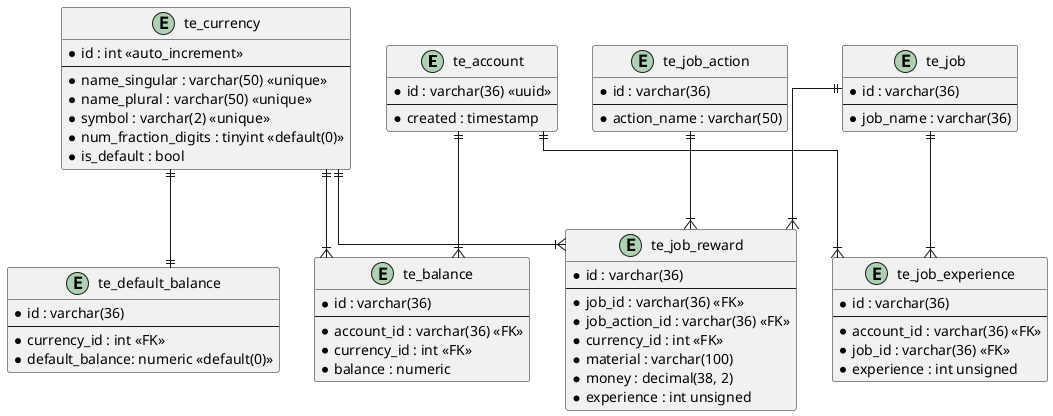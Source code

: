 @startuml database

skinparam linetype ortho

entity te_account {
    * id : varchar(36) <<uuid>>
    --
    * created : timestamp
}

entity te_currency {
    * id : int <<auto_increment>>
    --
    * name_singular : varchar(50) <<unique>>
    * name_plural : varchar(50) <<unique>>
    * symbol : varchar(2) <<unique>>
    * num_fraction_digits : tinyint <<default(0)>>
    * is_default : bool
}

entity te_default_balance {
    * id : varchar(36)
    --
    * currency_id : int <<FK>>
    * default_balance: numeric <<default(0)>>
}

entity te_balance {
    * id : varchar(36)
    --
    * account_id : varchar(36) <<FK>>
    * currency_id : int <<FK>>
    * balance : numeric
}

' Jobs
entity te_job {
    * id : varchar(36)
    --
    * job_name : varchar(36)
}

entity te_job_action {
    * id : varchar(36)
    --
    * action_name : varchar(50)
}

entity te_job_reward {
    * id : varchar(36)
    --
    * job_id : varchar(36) <<FK>>
    * job_action_id : varchar(36) <<FK>>
    * currency_id : int <<FK>>
    * material : varchar(100)
    * money : decimal(38, 2)
    * experience : int unsigned
}

entity te_job_experience {
    * id : varchar(36)
    --
    * account_id : varchar(36) <<FK>>
    * job_id : varchar(36) <<FK>>
    * experience : int unsigned
}

te_account ||--|{ te_balance
te_currency ||--|{ te_balance
te_currency ||--|| te_default_balance

' Job relationships
te_job ||--|{ te_job_reward
te_job ||--|{ te_job_experience
te_account ||--|{ te_job_experience
te_job_action ||--|{ te_job_reward
te_currency ||--|{ te_job_reward
@enduml